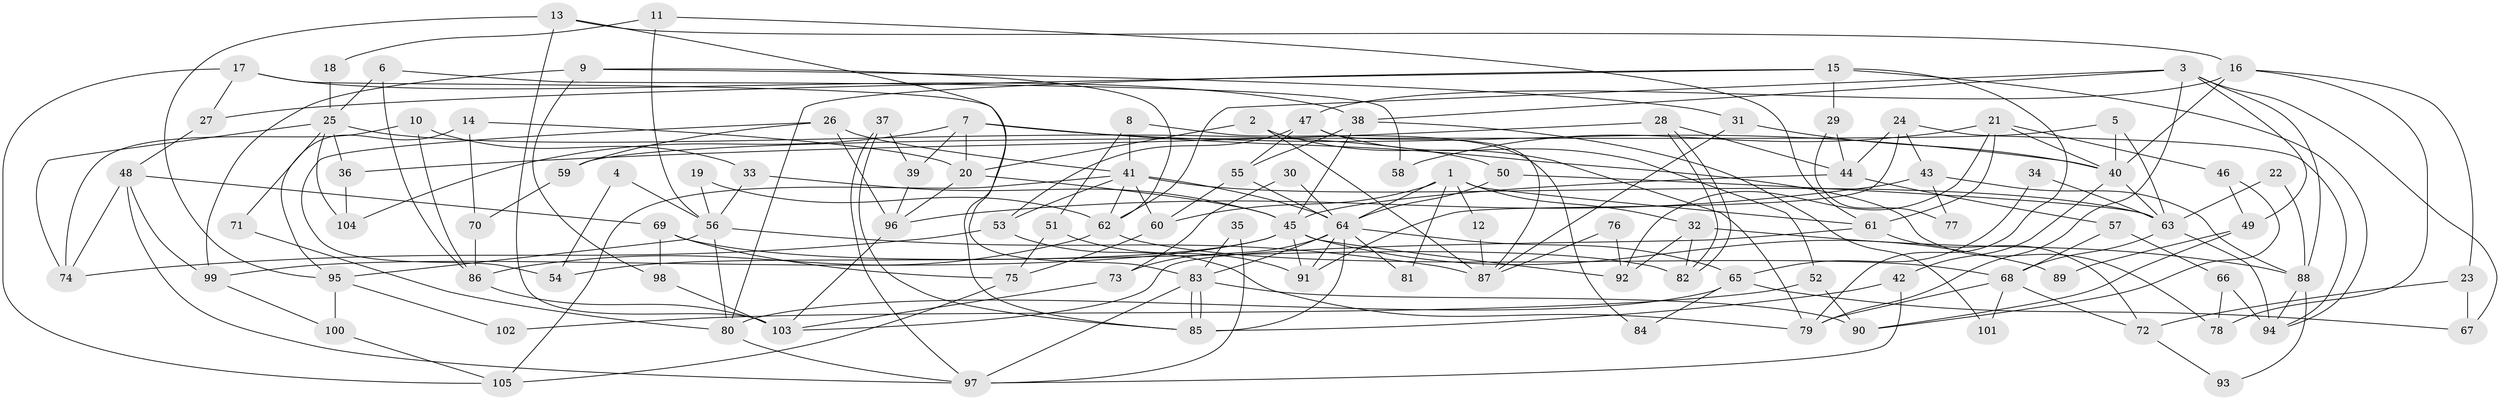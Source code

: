 // coarse degree distribution, {2: 0.21428571428571427, 4: 0.30952380952380953, 7: 0.09523809523809523, 3: 0.09523809523809523, 8: 0.047619047619047616, 5: 0.07142857142857142, 13: 0.023809523809523808, 6: 0.09523809523809523, 16: 0.023809523809523808, 12: 0.023809523809523808}
// Generated by graph-tools (version 1.1) at 2025/53/03/04/25 21:53:28]
// undirected, 105 vertices, 210 edges
graph export_dot {
graph [start="1"]
  node [color=gray90,style=filled];
  1;
  2;
  3;
  4;
  5;
  6;
  7;
  8;
  9;
  10;
  11;
  12;
  13;
  14;
  15;
  16;
  17;
  18;
  19;
  20;
  21;
  22;
  23;
  24;
  25;
  26;
  27;
  28;
  29;
  30;
  31;
  32;
  33;
  34;
  35;
  36;
  37;
  38;
  39;
  40;
  41;
  42;
  43;
  44;
  45;
  46;
  47;
  48;
  49;
  50;
  51;
  52;
  53;
  54;
  55;
  56;
  57;
  58;
  59;
  60;
  61;
  62;
  63;
  64;
  65;
  66;
  67;
  68;
  69;
  70;
  71;
  72;
  73;
  74;
  75;
  76;
  77;
  78;
  79;
  80;
  81;
  82;
  83;
  84;
  85;
  86;
  87;
  88;
  89;
  90;
  91;
  92;
  93;
  94;
  95;
  96;
  97;
  98;
  99;
  100;
  101;
  102;
  103;
  104;
  105;
  1 -- 64;
  1 -- 32;
  1 -- 12;
  1 -- 60;
  1 -- 61;
  1 -- 81;
  2 -- 79;
  2 -- 20;
  2 -- 87;
  3 -- 88;
  3 -- 38;
  3 -- 49;
  3 -- 62;
  3 -- 67;
  3 -- 79;
  4 -- 56;
  4 -- 54;
  5 -- 40;
  5 -- 63;
  5 -- 59;
  6 -- 25;
  6 -- 86;
  6 -- 58;
  7 -- 39;
  7 -- 20;
  7 -- 40;
  7 -- 78;
  7 -- 104;
  8 -- 51;
  8 -- 41;
  8 -- 84;
  9 -- 62;
  9 -- 31;
  9 -- 98;
  9 -- 99;
  10 -- 86;
  10 -- 74;
  10 -- 33;
  11 -- 61;
  11 -- 56;
  11 -- 18;
  12 -- 87;
  13 -- 16;
  13 -- 85;
  13 -- 95;
  13 -- 103;
  14 -- 95;
  14 -- 20;
  14 -- 70;
  15 -- 94;
  15 -- 79;
  15 -- 27;
  15 -- 29;
  15 -- 80;
  16 -- 47;
  16 -- 23;
  16 -- 40;
  16 -- 78;
  17 -- 27;
  17 -- 83;
  17 -- 38;
  17 -- 105;
  18 -- 25;
  19 -- 56;
  19 -- 62;
  20 -- 45;
  20 -- 96;
  21 -- 40;
  21 -- 61;
  21 -- 46;
  21 -- 58;
  21 -- 92;
  22 -- 63;
  22 -- 88;
  23 -- 67;
  23 -- 72;
  24 -- 91;
  24 -- 94;
  24 -- 43;
  24 -- 44;
  25 -- 74;
  25 -- 36;
  25 -- 50;
  25 -- 71;
  25 -- 104;
  26 -- 59;
  26 -- 41;
  26 -- 54;
  26 -- 96;
  27 -- 48;
  28 -- 82;
  28 -- 82;
  28 -- 44;
  28 -- 36;
  29 -- 44;
  29 -- 77;
  30 -- 73;
  30 -- 64;
  31 -- 87;
  31 -- 40;
  32 -- 82;
  32 -- 92;
  32 -- 88;
  33 -- 56;
  33 -- 45;
  34 -- 63;
  34 -- 65;
  35 -- 97;
  35 -- 83;
  36 -- 104;
  37 -- 85;
  37 -- 97;
  37 -- 39;
  38 -- 55;
  38 -- 45;
  38 -- 101;
  39 -- 96;
  40 -- 42;
  40 -- 63;
  41 -- 62;
  41 -- 64;
  41 -- 53;
  41 -- 60;
  41 -- 63;
  41 -- 105;
  42 -- 97;
  42 -- 85;
  43 -- 88;
  43 -- 77;
  43 -- 96;
  44 -- 45;
  44 -- 57;
  45 -- 54;
  45 -- 89;
  45 -- 91;
  45 -- 92;
  45 -- 99;
  46 -- 49;
  46 -- 90;
  47 -- 87;
  47 -- 55;
  47 -- 52;
  47 -- 53;
  48 -- 69;
  48 -- 99;
  48 -- 74;
  48 -- 97;
  49 -- 90;
  49 -- 89;
  50 -- 63;
  50 -- 64;
  51 -- 75;
  51 -- 91;
  52 -- 90;
  52 -- 102;
  53 -- 74;
  53 -- 79;
  55 -- 60;
  55 -- 64;
  56 -- 80;
  56 -- 95;
  56 -- 87;
  57 -- 68;
  57 -- 66;
  59 -- 70;
  60 -- 75;
  61 -- 103;
  61 -- 72;
  62 -- 68;
  62 -- 86;
  63 -- 68;
  63 -- 94;
  64 -- 85;
  64 -- 65;
  64 -- 73;
  64 -- 81;
  64 -- 83;
  64 -- 91;
  65 -- 80;
  65 -- 67;
  65 -- 84;
  66 -- 78;
  66 -- 94;
  68 -- 79;
  68 -- 72;
  68 -- 101;
  69 -- 75;
  69 -- 98;
  69 -- 82;
  70 -- 86;
  71 -- 80;
  72 -- 93;
  73 -- 103;
  75 -- 105;
  76 -- 92;
  76 -- 87;
  80 -- 97;
  83 -- 85;
  83 -- 85;
  83 -- 90;
  83 -- 97;
  86 -- 103;
  88 -- 94;
  88 -- 93;
  95 -- 100;
  95 -- 102;
  96 -- 103;
  98 -- 103;
  99 -- 100;
  100 -- 105;
}
